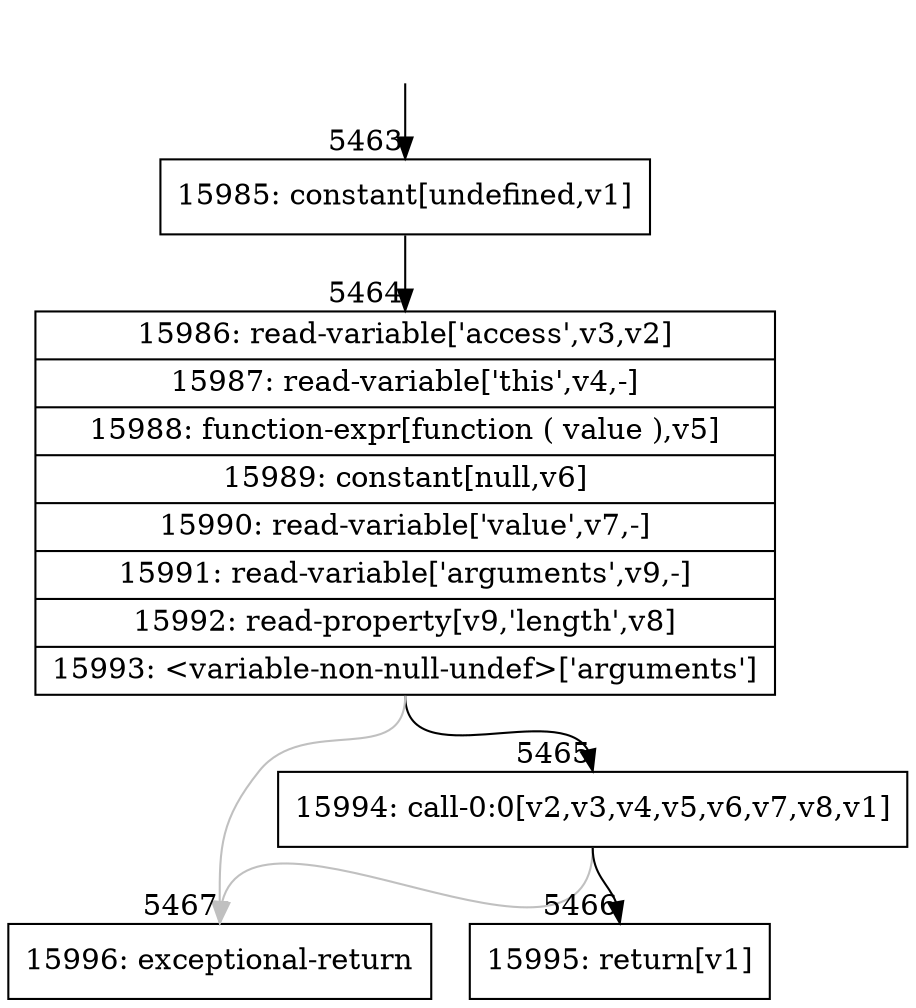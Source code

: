 digraph {
rankdir="TD"
BB_entry336[shape=none,label=""];
BB_entry336 -> BB5463 [tailport=s, headport=n, headlabel="    5463"]
BB5463 [shape=record label="{15985: constant[undefined,v1]}" ] 
BB5463 -> BB5464 [tailport=s, headport=n, headlabel="      5464"]
BB5464 [shape=record label="{15986: read-variable['access',v3,v2]|15987: read-variable['this',v4,-]|15988: function-expr[function ( value ),v5]|15989: constant[null,v6]|15990: read-variable['value',v7,-]|15991: read-variable['arguments',v9,-]|15992: read-property[v9,'length',v8]|15993: \<variable-non-null-undef\>['arguments']}" ] 
BB5464 -> BB5465 [tailport=s, headport=n, headlabel="      5465"]
BB5464 -> BB5467 [tailport=s, headport=n, color=gray, headlabel="      5467"]
BB5465 [shape=record label="{15994: call-0:0[v2,v3,v4,v5,v6,v7,v8,v1]}" ] 
BB5465 -> BB5466 [tailport=s, headport=n, headlabel="      5466"]
BB5465 -> BB5467 [tailport=s, headport=n, color=gray]
BB5466 [shape=record label="{15995: return[v1]}" ] 
BB5467 [shape=record label="{15996: exceptional-return}" ] 
}
